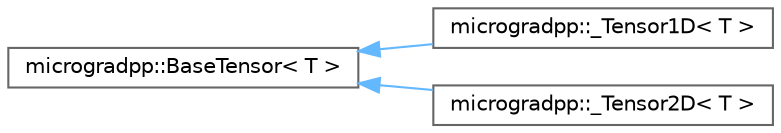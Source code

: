 digraph "Graphical Class Hierarchy"
{
 // LATEX_PDF_SIZE
  bgcolor="transparent";
  edge [fontname=Helvetica,fontsize=10,labelfontname=Helvetica,labelfontsize=10];
  node [fontname=Helvetica,fontsize=10,shape=box,height=0.2,width=0.4];
  rankdir="LR";
  Node0 [id="Node000000",label="microgradpp::BaseTensor\< T \>",height=0.2,width=0.4,color="grey40", fillcolor="white", style="filled",URL="$classmicrogradpp_1_1_base_tensor.html",tooltip="A base class for tensor types providing common functionalities."];
  Node0 -> Node1 [id="edge4_Node000000_Node000001",dir="back",color="steelblue1",style="solid",tooltip=" "];
  Node1 [id="Node000001",label="microgradpp::_Tensor1D\< T \>",height=0.2,width=0.4,color="grey40", fillcolor="white", style="filled",URL="$classmicrogradpp_1_1___tensor1_d.html",tooltip="A class representing a 1D tensor (vector) of ValuePtr objects."];
  Node0 -> Node2 [id="edge5_Node000000_Node000002",dir="back",color="steelblue1",style="solid",tooltip=" "];
  Node2 [id="Node000002",label="microgradpp::_Tensor2D\< T \>",height=0.2,width=0.4,color="grey40", fillcolor="white", style="filled",URL="$classmicrogradpp_1_1___tensor2_d.html",tooltip="A class representing a 2D tensor (matrix) of ValuePtr objects."];
}
